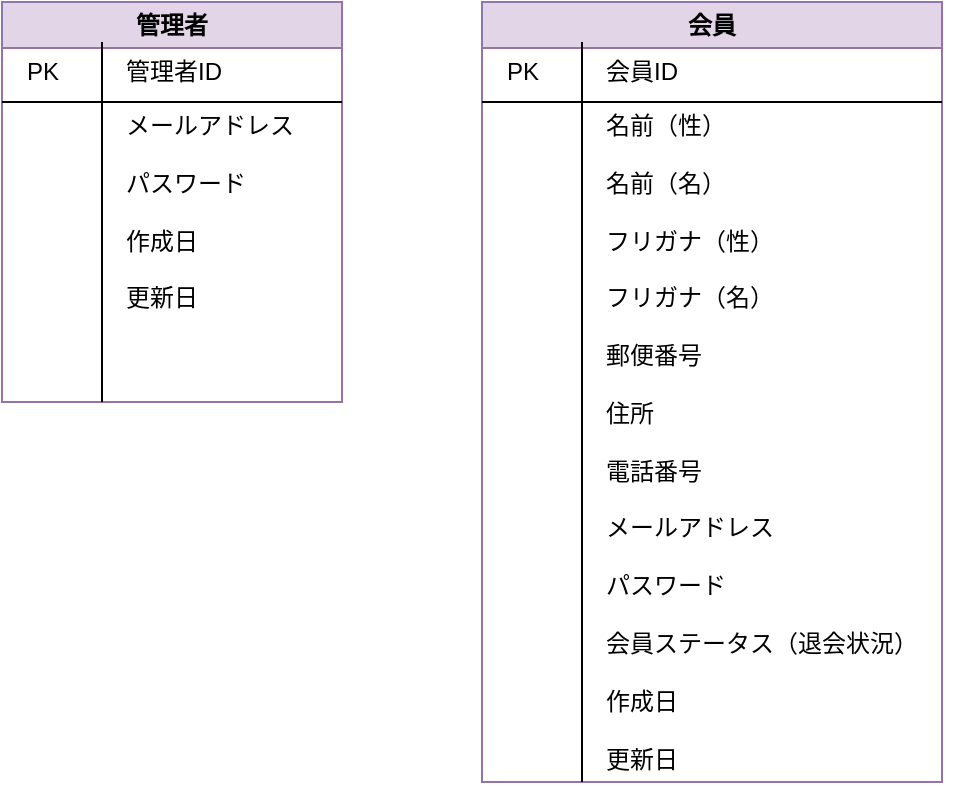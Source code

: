 <mxfile version="21.3.6" type="github">
  <diagram id="C5RBs43oDa-KdzZeNtuy" name="Page-1">
    <mxGraphModel dx="794" dy="438" grid="1" gridSize="10" guides="1" tooltips="1" connect="1" arrows="1" fold="1" page="1" pageScale="1" pageWidth="827" pageHeight="1169" math="0" shadow="0">
      <root>
        <mxCell id="WIyWlLk6GJQsqaUBKTNV-0" />
        <mxCell id="WIyWlLk6GJQsqaUBKTNV-1" parent="WIyWlLk6GJQsqaUBKTNV-0" />
        <mxCell id="TtT6zjxbn2nU0OrpLk1x-0" value="&lt;font color=&quot;#000000&quot;&gt;管理者&lt;/font&gt;" style="swimlane;whiteSpace=wrap;html=1;fillColor=#e1d5e7;strokeColor=#9673a6;swimlaneLine=1;" vertex="1" parent="WIyWlLk6GJQsqaUBKTNV-1">
          <mxGeometry x="50" y="90" width="170" height="200" as="geometry">
            <mxRectangle x="50" y="90" width="140" height="30" as="alternateBounds" />
          </mxGeometry>
        </mxCell>
        <mxCell id="TtT6zjxbn2nU0OrpLk1x-1" value="" style="endArrow=none;html=1;rounded=0;entryX=1;entryY=0.25;entryDx=0;entryDy=0;" edge="1" parent="TtT6zjxbn2nU0OrpLk1x-0" target="TtT6zjxbn2nU0OrpLk1x-0">
          <mxGeometry width="50" height="50" relative="1" as="geometry">
            <mxPoint y="50" as="sourcePoint" />
            <mxPoint x="50" y="10" as="targetPoint" />
          </mxGeometry>
        </mxCell>
        <mxCell id="TtT6zjxbn2nU0OrpLk1x-2" value="PK" style="text;html=1;align=center;verticalAlign=middle;resizable=0;points=[];autosize=1;strokeColor=none;fillColor=none;" vertex="1" parent="TtT6zjxbn2nU0OrpLk1x-0">
          <mxGeometry y="20" width="40" height="30" as="geometry" />
        </mxCell>
        <mxCell id="TtT6zjxbn2nU0OrpLk1x-3" value="管理者ID" style="text;html=1;align=left;verticalAlign=middle;resizable=0;points=[];autosize=1;strokeColor=none;fillColor=none;" vertex="1" parent="TtT6zjxbn2nU0OrpLk1x-0">
          <mxGeometry x="60" y="20" width="70" height="30" as="geometry" />
        </mxCell>
        <mxCell id="TtT6zjxbn2nU0OrpLk1x-7" value="メールアドレス&lt;br&gt;&lt;br&gt;パスワード&lt;br&gt;&lt;br&gt;作成日&lt;br&gt;&lt;br&gt;更新日" style="text;html=1;align=left;verticalAlign=middle;resizable=0;points=[];autosize=1;strokeColor=none;fillColor=none;fontSize=12;fontFamily=Helvetica;fontColor=default;" vertex="1" parent="TtT6zjxbn2nU0OrpLk1x-0">
          <mxGeometry x="60" y="50" width="110" height="110" as="geometry" />
        </mxCell>
        <mxCell id="TtT6zjxbn2nU0OrpLk1x-4" value="" style="endArrow=none;html=1;rounded=0;" edge="1" parent="WIyWlLk6GJQsqaUBKTNV-1">
          <mxGeometry width="50" height="50" relative="1" as="geometry">
            <mxPoint x="100" y="110" as="sourcePoint" />
            <mxPoint x="100" y="290" as="targetPoint" />
          </mxGeometry>
        </mxCell>
        <mxCell id="TtT6zjxbn2nU0OrpLk1x-11" value="&lt;font color=&quot;#000000&quot;&gt;会員&lt;/font&gt;" style="swimlane;whiteSpace=wrap;html=1;fillColor=#e1d5e7;strokeColor=#9673a6;swimlaneLine=1;" vertex="1" parent="WIyWlLk6GJQsqaUBKTNV-1">
          <mxGeometry x="290" y="90" width="230" height="390" as="geometry">
            <mxRectangle x="50" y="90" width="140" height="30" as="alternateBounds" />
          </mxGeometry>
        </mxCell>
        <mxCell id="TtT6zjxbn2nU0OrpLk1x-12" value="" style="endArrow=none;html=1;rounded=0;" edge="1" parent="TtT6zjxbn2nU0OrpLk1x-11">
          <mxGeometry width="50" height="50" relative="1" as="geometry">
            <mxPoint y="50" as="sourcePoint" />
            <mxPoint x="230" y="50" as="targetPoint" />
            <Array as="points">
              <mxPoint x="160" y="50" />
            </Array>
          </mxGeometry>
        </mxCell>
        <mxCell id="TtT6zjxbn2nU0OrpLk1x-13" value="PK" style="text;html=1;align=center;verticalAlign=middle;resizable=0;points=[];autosize=1;strokeColor=none;fillColor=none;" vertex="1" parent="TtT6zjxbn2nU0OrpLk1x-11">
          <mxGeometry y="20" width="40" height="30" as="geometry" />
        </mxCell>
        <mxCell id="TtT6zjxbn2nU0OrpLk1x-14" value="会員ID" style="text;html=1;align=left;verticalAlign=middle;resizable=0;points=[];autosize=1;strokeColor=none;fillColor=none;" vertex="1" parent="TtT6zjxbn2nU0OrpLk1x-11">
          <mxGeometry x="60" y="20" width="60" height="30" as="geometry" />
        </mxCell>
        <mxCell id="TtT6zjxbn2nU0OrpLk1x-15" value="名前（性）&lt;br&gt;&lt;br&gt;名前（名）&lt;br&gt;&lt;br&gt;フリガナ（性）&lt;br&gt;&lt;br&gt;フリガナ（名）&lt;br&gt;&lt;br&gt;郵便番号&lt;br&gt;&lt;br&gt;住所&lt;br&gt;&lt;br&gt;電話番号&lt;br&gt;&lt;br&gt;メールアドレス&lt;br&gt;&lt;br&gt;パスワード&lt;br&gt;&lt;br&gt;会員ステータス（退会状況）&lt;br&gt;&lt;br&gt;作成日&lt;br&gt;&lt;br&gt;更新日&lt;br&gt;" style="text;html=1;align=left;verticalAlign=middle;resizable=0;points=[];autosize=1;strokeColor=none;fillColor=none;fontSize=12;fontFamily=Helvetica;fontColor=default;" vertex="1" parent="TtT6zjxbn2nU0OrpLk1x-11">
          <mxGeometry x="60" y="50" width="180" height="340" as="geometry" />
        </mxCell>
        <mxCell id="TtT6zjxbn2nU0OrpLk1x-19" value="" style="endArrow=none;html=1;rounded=0;" edge="1" parent="WIyWlLk6GJQsqaUBKTNV-1">
          <mxGeometry width="50" height="50" relative="1" as="geometry">
            <mxPoint x="340" y="110" as="sourcePoint" />
            <mxPoint x="340" y="480" as="targetPoint" />
          </mxGeometry>
        </mxCell>
      </root>
    </mxGraphModel>
  </diagram>
</mxfile>
